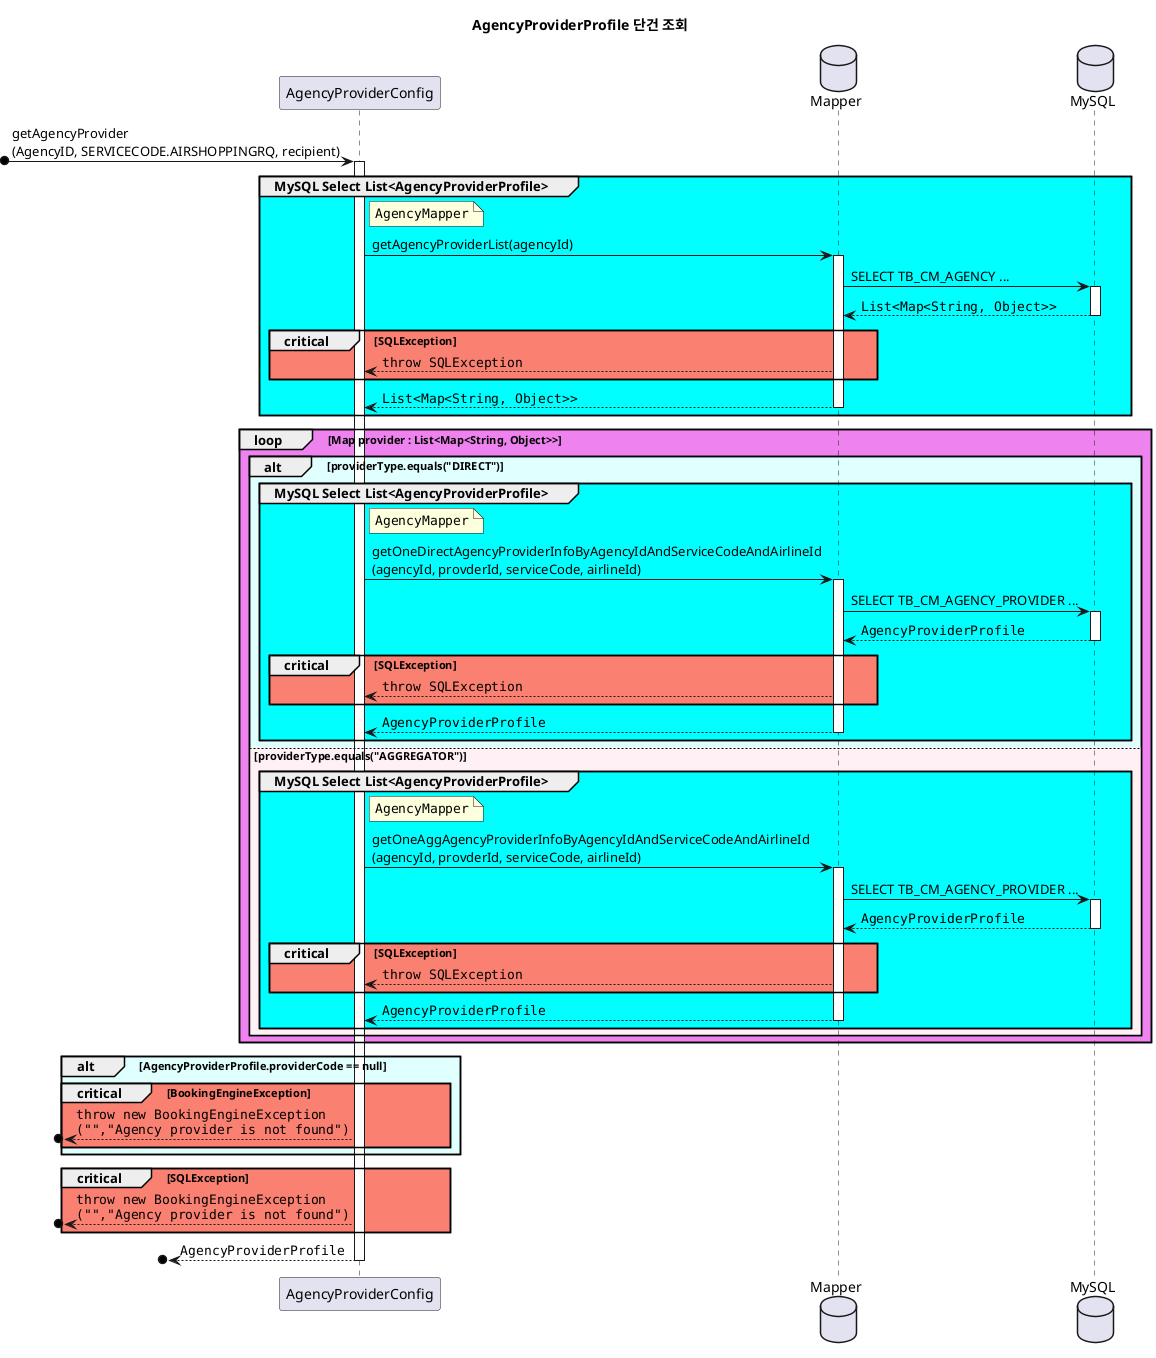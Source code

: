 @startuml

title **AgencyProviderProfile 단건 조회**

participant AgencyProviderConfig
database Mapper as mapper
database MySQL as mysql

?o-> AgencyProviderConfig ++ : getAgencyProvider\n(AgencyID, SERVICECODE.AIRSHOPPINGRQ, recipient)

' MySQL Select
group #Aqua MySQL Select List<AgencyProviderProfile>
    note right of AgencyProviderConfig: ""AgencyMapper""
    AgencyProviderConfig -> mapper ++ : getAgencyProviderList(agencyId)
    mapper -> mysql ++ : SELECT TB_CM_AGENCY ...
    mapper <-- mysql -- : ""List<Map<String, Object>>""

    critical #Salmon SQLException
        AgencyProviderConfig <-- mapper: ""throw SQLException""
    end
    AgencyProviderConfig <-- mapper -- : ""List<Map<String, Object>>""
end

loop #Violet Map provider : List<Map<String, Object>>
    alt #LightCyan providerType.equals("DIRECT")
        ' MySQL Select
        group #Aqua MySQL Select List<AgencyProviderProfile>
            note right of AgencyProviderConfig: ""AgencyMapper""
            AgencyProviderConfig -> mapper ++ : getOneDirectAgencyProviderInfoByAgencyIdAndServiceCodeAndAirlineId\n(agencyId, provderId, serviceCode, airlineId)
            mapper -> mysql ++ : SELECT TB_CM_AGENCY_PROVIDER ...
            mapper <-- mysql -- : ""AgencyProviderProfile""

            critical #Salmon SQLException
                AgencyProviderConfig <-- mapper: ""throw SQLException""
            end
            AgencyProviderConfig <-- mapper -- : ""AgencyProviderProfile""
        end
    else #LavenderBlush providerType.equals("AGGREGATOR")
        ' MySQL Select
        group #Aqua MySQL Select List<AgencyProviderProfile>
            note right of AgencyProviderConfig: ""AgencyMapper""
            AgencyProviderConfig -> mapper ++ : getOneAggAgencyProviderInfoByAgencyIdAndServiceCodeAndAirlineId\n(agencyId, provderId, serviceCode, airlineId)
            mapper -> mysql ++ : SELECT TB_CM_AGENCY_PROVIDER ...
            mapper <-- mysql -- : ""AgencyProviderProfile""

            critical #Salmon SQLException
                AgencyProviderConfig <-- mapper: ""throw SQLException""
            end
            AgencyProviderConfig <-- mapper -- : ""AgencyProviderProfile""
        end
    end
end
alt #LightCyan AgencyProviderProfile.providerCode == null
    critical #Salmon BookingEngineException
        ?o<-- AgencyProviderConfig: ""throw new BookingEngineException""\n""(~"","Agency provider is not found")""
    end
end
critical #Salmon SQLException
    ?o<-- AgencyProviderConfig: ""throw new BookingEngineException""\n""(~"","Agency provider is not found")""
end
?o<-- AgencyProviderConfig -- : ""AgencyProviderProfile""
@enduml